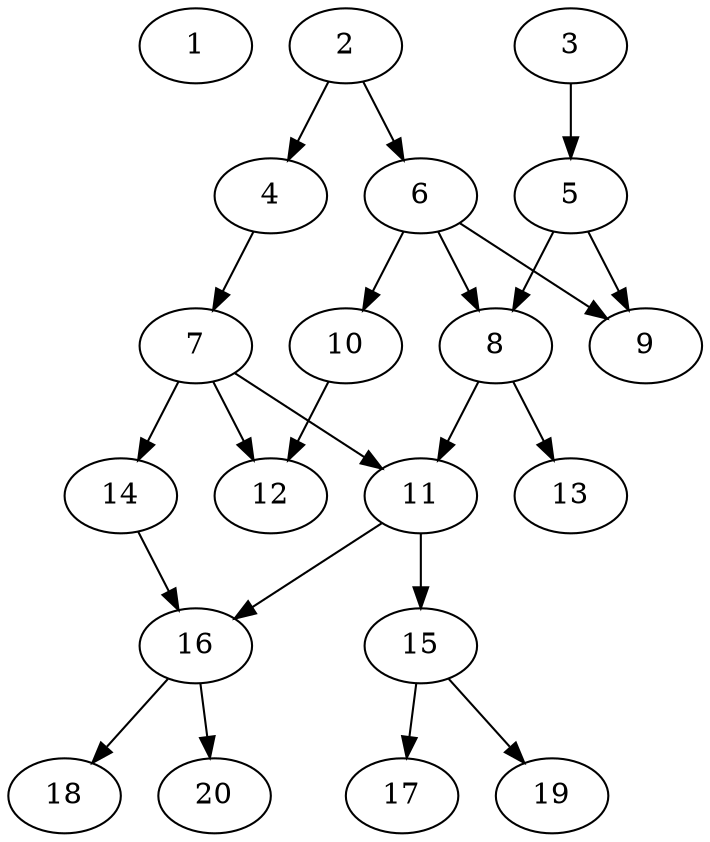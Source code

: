 // DAG automatically generated by daggen at Thu Oct  3 13:58:43 2019
// ./daggen --dot -n 20 --ccr 0.3 --fat 0.5 --regular 0.7 --density 0.5 --mindata 5242880 --maxdata 52428800 
digraph G {
  1 [size="169635840", alpha="0.15", expect_size="50890752"] 
  2 [size="17534293", alpha="0.08", expect_size="5260288"] 
  2 -> 4 [size ="5260288"]
  2 -> 6 [size ="5260288"]
  3 [size="51172693", alpha="0.07", expect_size="15351808"] 
  3 -> 5 [size ="15351808"]
  4 [size="141598720", alpha="0.04", expect_size="42479616"] 
  4 -> 7 [size ="42479616"]
  5 [size="152074240", alpha="0.08", expect_size="45622272"] 
  5 -> 8 [size ="45622272"]
  5 -> 9 [size ="45622272"]
  6 [size="39031467", alpha="0.08", expect_size="11709440"] 
  6 -> 8 [size ="11709440"]
  6 -> 9 [size ="11709440"]
  6 -> 10 [size ="11709440"]
  7 [size="48820907", alpha="0.07", expect_size="14646272"] 
  7 -> 11 [size ="14646272"]
  7 -> 12 [size ="14646272"]
  7 -> 14 [size ="14646272"]
  8 [size="50698240", alpha="0.15", expect_size="15209472"] 
  8 -> 11 [size ="15209472"]
  8 -> 13 [size ="15209472"]
  9 [size="146264747", alpha="0.19", expect_size="43879424"] 
  10 [size="86647467", alpha="0.00", expect_size="25994240"] 
  10 -> 12 [size ="25994240"]
  11 [size="53401600", alpha="0.17", expect_size="16020480"] 
  11 -> 15 [size ="16020480"]
  11 -> 16 [size ="16020480"]
  12 [size="174660267", alpha="0.02", expect_size="52398080"] 
  13 [size="76967253", alpha="0.07", expect_size="23090176"] 
  14 [size="129303893", alpha="0.20", expect_size="38791168"] 
  14 -> 16 [size ="38791168"]
  15 [size="160109227", alpha="0.05", expect_size="48032768"] 
  15 -> 17 [size ="48032768"]
  15 -> 19 [size ="48032768"]
  16 [size="62607360", alpha="0.15", expect_size="18782208"] 
  16 -> 18 [size ="18782208"]
  16 -> 20 [size ="18782208"]
  17 [size="124753920", alpha="0.19", expect_size="37426176"] 
  18 [size="22142293", alpha="0.15", expect_size="6642688"] 
  19 [size="142670507", alpha="0.19", expect_size="42801152"] 
  20 [size="131242667", alpha="0.13", expect_size="39372800"] 
}
